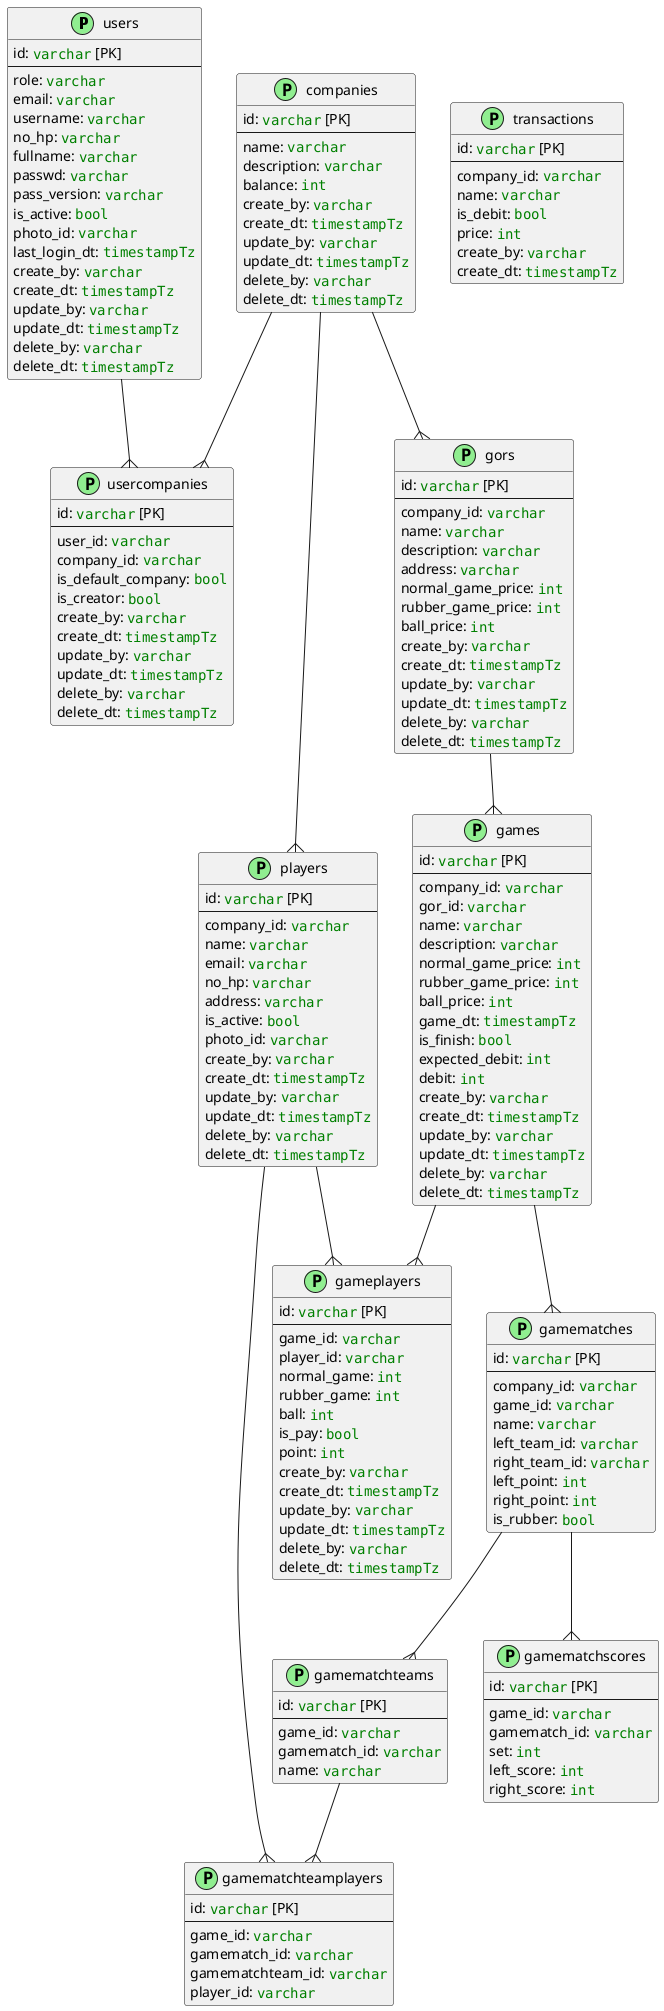 @startuml

!define type(x) <color:green>""x""</color>

entity "users" <<(P,LightGreen)>> {
    id: type(varchar) [PK]
    --
    role: type(varchar)
    email: type(varchar)
    username: type(varchar)
    no_hp: type(varchar)
    fullname: type(varchar)
    passwd: type(varchar)
    pass_version: type(varchar)
    is_active: type(bool)
    photo_id: type(varchar)
    last_login_dt: type(timestampTz)
    create_by: type(varchar)
    create_dt: type(timestampTz)
    update_by: type(varchar)
    update_dt: type(timestampTz)
    delete_by: type(varchar)
    delete_dt: type(timestampTz)
}

entity "companies" <<(P,LightGreen)>> {
    id: type(varchar) [PK]
    --
    name: type(varchar)
    description: type(varchar)
    balance: type(int)
    create_by: type(varchar)
    create_dt: type(timestampTz)
    update_by: type(varchar)
    update_dt: type(timestampTz)
    delete_by: type(varchar)
    delete_dt: type(timestampTz)
}

entity "usercompanies" <<(P,LightGreen)>> {
    id: type(varchar) [PK]
    --
    user_id: type(varchar)
    company_id: type(varchar)
    is_default_company: type(bool)
    is_creator: type(bool)
    create_by: type(varchar)
    create_dt: type(timestampTz)
    update_by: type(varchar)
    update_dt: type(timestampTz)
    delete_by: type(varchar)
    delete_dt: type(timestampTz)
}

entity "players" <<(P,LightGreen)>> {
    id: type(varchar) [PK]
    --
    company_id: type(varchar)
    name: type(varchar)
    email: type(varchar)
    no_hp: type(varchar)
    address: type(varchar)
    is_active: type(bool)
    photo_id: type(varchar)
    create_by: type(varchar)
    create_dt: type(timestampTz)
    update_by: type(varchar)
    update_dt: type(timestampTz)
    delete_by: type(varchar)
    delete_dt: type(timestampTz)
}

entity "gors" <<(P,LightGreen)>> {
    id: type(varchar) [PK]
    --
    company_id: type(varchar)
    name: type(varchar)
    description: type(varchar)
    address: type(varchar)
    normal_game_price: type(int)
    rubber_game_price: type(int)
    ball_price: type(int)
    create_by: type(varchar)
    create_dt: type(timestampTz)
    update_by: type(varchar)
    update_dt: type(timestampTz)
    delete_by: type(varchar)
    delete_dt: type(timestampTz)
}

entity "games" <<(P,LightGreen)>> {
    id: type(varchar) [PK]
    --
    company_id: type(varchar)
    gor_id: type(varchar)
    name: type(varchar)
    description: type(varchar)
    normal_game_price: type(int)
    rubber_game_price: type(int)
    ball_price: type(int)
    game_dt: type(timestampTz)
    is_finish: type(bool)
    expected_debit: type(int)
    debit: type(int)
    create_by: type(varchar)
    create_dt: type(timestampTz)
    update_by: type(varchar)
    update_dt: type(timestampTz)
    delete_by: type(varchar)
    delete_dt: type(timestampTz)
}

entity "gameplayers" <<(P,LightGreen)>> {
    id: type(varchar) [PK]
    --
    game_id: type(varchar)
    player_id: type(varchar)
    normal_game: type(int)
    rubber_game: type(int)
    ball: type(int)
    is_pay: type(bool)
    point: type(int)
    create_by: type(varchar)
    create_dt: type(timestampTz)
    update_by: type(varchar)
    update_dt: type(timestampTz)
    delete_by: type(varchar)
    delete_dt: type(timestampTz)
}

entity "transactions" <<(P,LightGreen)>> {
    id: type(varchar) [PK]
    --
    company_id: type(varchar)
    name: type(varchar)
    is_debit: type(bool)
    price: type(int)
    create_by: type(varchar)
    create_dt: type(timestampTz)
}

entity "gamematches" <<(P,LightGreen)>> {
    id: type(varchar) [PK]
    --
    company_id: type(varchar)
    game_id: type(varchar)
    name: type(varchar)
    left_team_id: type(varchar)
    right_team_id: type(varchar)
    left_point: type(int)
    right_point: type(int)
    is_rubber: type(bool)
}

entity "gamematchteams" <<(P,LightGreen)>> {
    id: type(varchar) [PK]
    --
    game_id: type(varchar)
    gamematch_id: type(varchar)
    name: type(varchar)
}

entity "gamematchteamplayers" <<(P,LightGreen)>> {
    id: type(varchar) [PK]
    --
    game_id: type(varchar)
    gamematch_id: type(varchar)
    gamematchteam_id: type(varchar)
    player_id: type(varchar)
}

entity "gamematchscores" <<(P,LightGreen)>> {
    id: type(varchar) [PK]
    --
    game_id: type(varchar)
    gamematch_id: type(varchar)
    set: type(int)
    left_score: type(int)
    right_score: type(int)
}

users --{ usercompanies
companies --{ usercompanies
companies --{ gors
companies --{ players
gors --{ games
games --{ gameplayers
players --{ gameplayers
games --{ gamematches
gamematches --{ gamematchteams
gamematches --{ gamematchscores
gamematchteams --{ gamematchteamplayers
players --{ gamematchteamplayers


@enduml